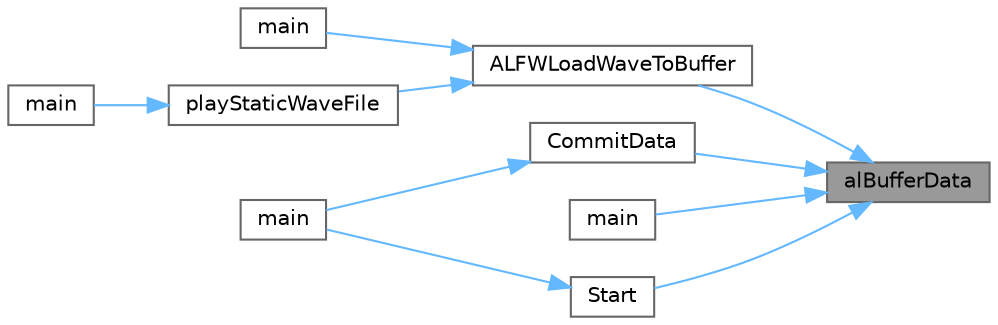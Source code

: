 digraph "alBufferData"
{
 // LATEX_PDF_SIZE
  bgcolor="transparent";
  edge [fontname=Helvetica,fontsize=10,labelfontname=Helvetica,labelfontsize=10];
  node [fontname=Helvetica,fontsize=10,shape=box,height=0.2,width=0.4];
  rankdir="RL";
  Node1 [id="Node000001",label="alBufferData",height=0.2,width=0.4,color="gray40", fillcolor="grey60", style="filled", fontcolor="black",tooltip=" "];
  Node1 -> Node2 [id="edge1_Node000001_Node000002",dir="back",color="steelblue1",style="solid",tooltip=" "];
  Node2 [id="Node000002",label="ALFWLoadWaveToBuffer",height=0.2,width=0.4,color="grey40", fillcolor="white", style="filled",URL="$_framework_8cpp.html#a06225f979caf89b9af66b848264a1028",tooltip=" "];
  Node2 -> Node3 [id="edge2_Node000002_Node000003",dir="back",color="steelblue1",style="solid",tooltip=" "];
  Node3 [id="Node000003",label="main",height=0.2,width=0.4,color="grey40", fillcolor="white", style="filled",URL="$_e_f_x_reverb_8cpp.html#ae66f6b31b5ad750f1fe042a706a4e3d4",tooltip=" "];
  Node2 -> Node4 [id="edge3_Node000002_Node000004",dir="back",color="steelblue1",style="solid",tooltip=" "];
  Node4 [id="Node000004",label="playStaticWaveFile",height=0.2,width=0.4,color="grey40", fillcolor="white", style="filled",URL="$_e_f_x_filter_8cpp.html#a4cdfa33140fee81789a512fa975f04f5",tooltip=" "];
  Node4 -> Node5 [id="edge4_Node000004_Node000005",dir="back",color="steelblue1",style="solid",tooltip=" "];
  Node5 [id="Node000005",label="main",height=0.2,width=0.4,color="grey40", fillcolor="white", style="filled",URL="$_e_f_x_filter_8cpp.html#a840291bc02cba5474a4cb46a9b9566fe",tooltip=" "];
  Node1 -> Node6 [id="edge5_Node000001_Node000006",dir="back",color="steelblue1",style="solid",tooltip=" "];
  Node6 [id="Node000006",label="CommitData",height=0.2,width=0.4,color="grey40", fillcolor="white", style="filled",URL="$_a_l_output_8cpp.html#ae5ad8b3a1dc42676e27903915b2d93bf",tooltip=" "];
  Node6 -> Node7 [id="edge6_Node000006_Node000007",dir="back",color="steelblue1",style="solid",tooltip=" "];
  Node7 [id="Node000007",label="main",height=0.2,width=0.4,color="grey40", fillcolor="white", style="filled",URL="$main_8cpp.html#acdef7a1fd863a6d3770c1268cb06add3",tooltip=" "];
  Node1 -> Node8 [id="edge7_Node000001_Node000008",dir="back",color="steelblue1",style="solid",tooltip=" "];
  Node8 [id="Node000008",label="main",height=0.2,width=0.4,color="grey40", fillcolor="white", style="filled",URL="$_play_multi_channel_8cpp.html#ae66f6b31b5ad750f1fe042a706a4e3d4",tooltip=" "];
  Node1 -> Node9 [id="edge8_Node000001_Node000009",dir="back",color="steelblue1",style="solid",tooltip=" "];
  Node9 [id="Node000009",label="Start",height=0.2,width=0.4,color="grey40", fillcolor="white", style="filled",URL="$_a_l_output_8cpp.html#aa70efaa4751ac6d5d54dce88fe725e0a",tooltip=" "];
  Node9 -> Node7 [id="edge9_Node000009_Node000007",dir="back",color="steelblue1",style="solid",tooltip=" "];
}

